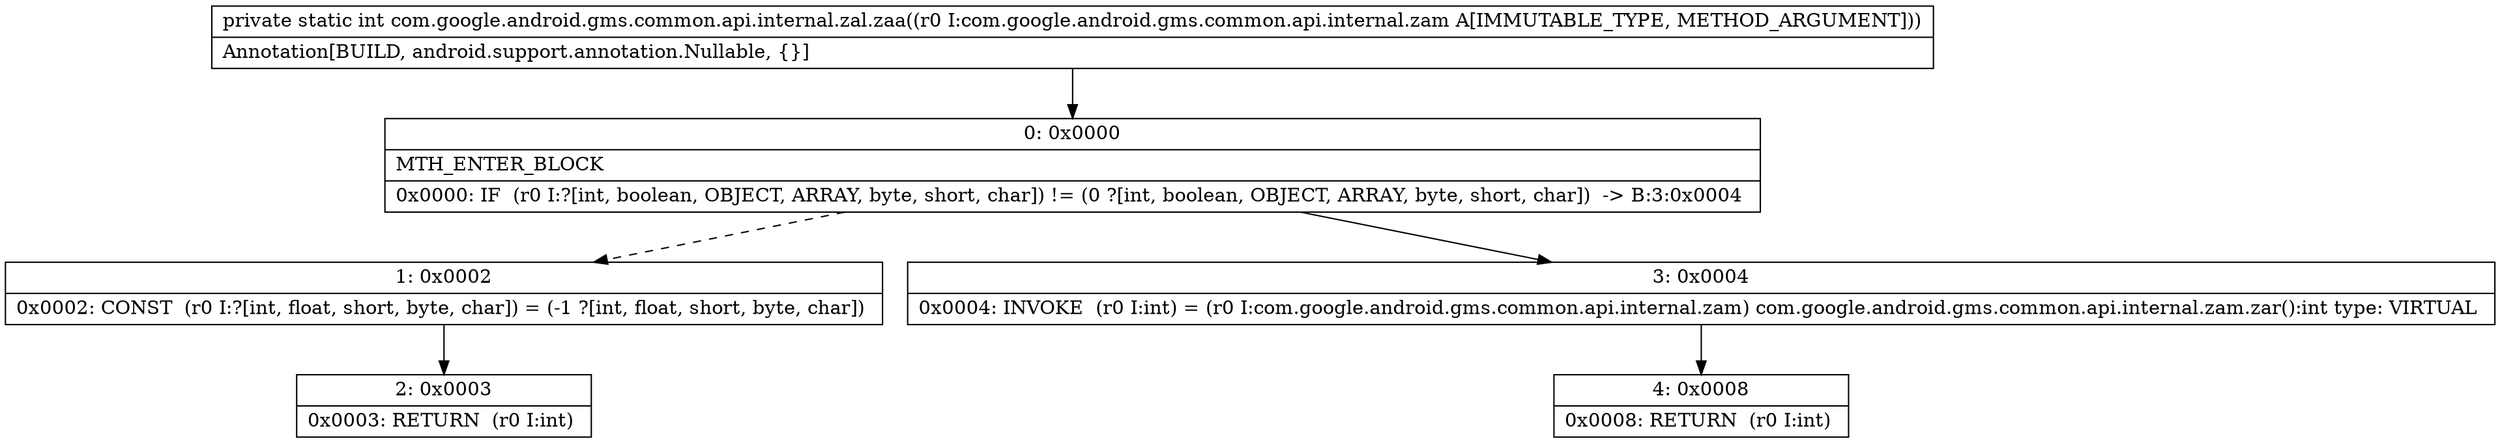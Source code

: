 digraph "CFG forcom.google.android.gms.common.api.internal.zal.zaa(Lcom\/google\/android\/gms\/common\/api\/internal\/zam;)I" {
Node_0 [shape=record,label="{0\:\ 0x0000|MTH_ENTER_BLOCK\l|0x0000: IF  (r0 I:?[int, boolean, OBJECT, ARRAY, byte, short, char]) != (0 ?[int, boolean, OBJECT, ARRAY, byte, short, char])  \-\> B:3:0x0004 \l}"];
Node_1 [shape=record,label="{1\:\ 0x0002|0x0002: CONST  (r0 I:?[int, float, short, byte, char]) = (\-1 ?[int, float, short, byte, char]) \l}"];
Node_2 [shape=record,label="{2\:\ 0x0003|0x0003: RETURN  (r0 I:int) \l}"];
Node_3 [shape=record,label="{3\:\ 0x0004|0x0004: INVOKE  (r0 I:int) = (r0 I:com.google.android.gms.common.api.internal.zam) com.google.android.gms.common.api.internal.zam.zar():int type: VIRTUAL \l}"];
Node_4 [shape=record,label="{4\:\ 0x0008|0x0008: RETURN  (r0 I:int) \l}"];
MethodNode[shape=record,label="{private static int com.google.android.gms.common.api.internal.zal.zaa((r0 I:com.google.android.gms.common.api.internal.zam A[IMMUTABLE_TYPE, METHOD_ARGUMENT]))  | Annotation[BUILD, android.support.annotation.Nullable, \{\}]\l}"];
MethodNode -> Node_0;
Node_0 -> Node_1[style=dashed];
Node_0 -> Node_3;
Node_1 -> Node_2;
Node_3 -> Node_4;
}


